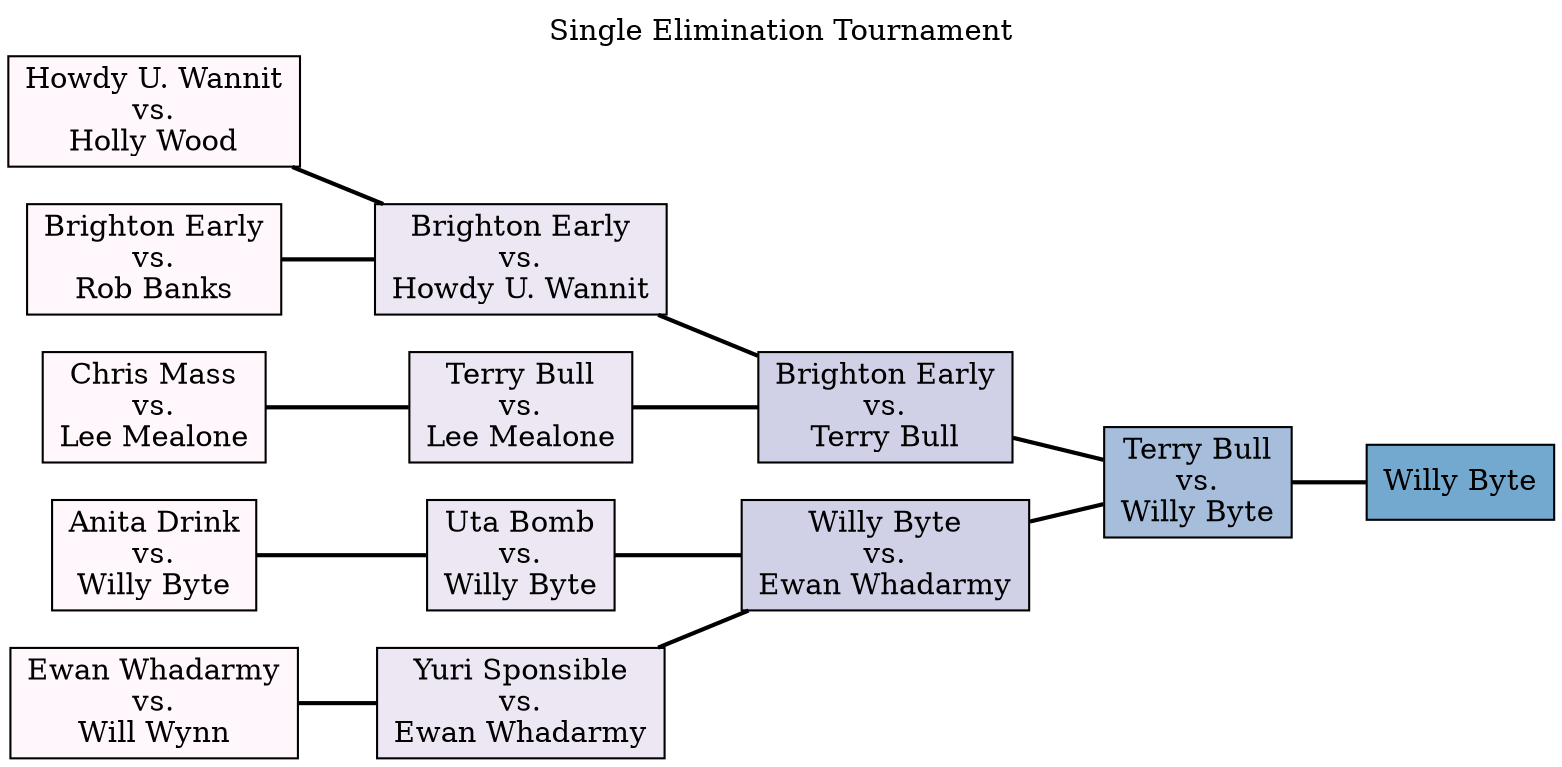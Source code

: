 digraph 
  {
    label = "Single Elimination Tournament";
    rankdir = LR;
    labelloc="t";
    node [ shape = box, colorscheme = pubu8, style = filled ];
    edge [ arrowhead=none, arrowtail=none, style=bold ];
    30906880             [ label = "Brighton Early\nvs.\nRob Banks",fillcolor = 1 ];
    30906700             [ label = "Brighton Early\nvs.\nHowdy U. Wannit",fillcolor = 2 ];
    30906860             [ label = "Chris Mass\nvs.\nLee Mealone",fillcolor = 1 ];
    30906740             [ label = "Terry Bull\nvs.\nLee Mealone",fillcolor = 2 ];
    30906840             [ label = "Ewan Whadarmy\nvs.\nWill Wynn",fillcolor = 1 ];
    30906760             [ label = "Yuri Sponsible\nvs.\nEwan Whadarmy",fillcolor = 2 ];
    30906820             [ label = "Anita Drink\nvs.\nWilly Byte",fillcolor = 1 ];
    30906720             [ label = "Uta Bomb\nvs.\nWilly Byte",fillcolor = 2 ];
    30906800             [ label = "Howdy U. Wannit\nvs.\nHolly Wood",fillcolor = 1 ];
    30906640             [ label = "Willy Byte\nvs.\nEwan Whadarmy",fillcolor = 3 ];
    30906660             [ label = "Brighton Early\nvs.\nTerry Bull",fillcolor = 3 ];
    30906600             [ label = "Terry Bull\nvs.\nWilly Byte",fillcolor = 4 ];
    "winner"             [ label = "Willy Byte",fillcolor = 2,fillcolor = 3,fillcolor = 4,fillcolor = 5 ];
    30906880 -> 30906700;
    30906860 -> 30906740;
    30906840 -> 30906760;
    30906820 -> 30906720;
    30906800 -> 30906700;
    30906760 -> 30906640;
    30906740 -> 30906660;
    30906720 -> 30906640;
    30906700 -> 30906660;
    30906660 -> 30906600;
    30906640 -> 30906600;
    30906600 -> "winner";
  }
